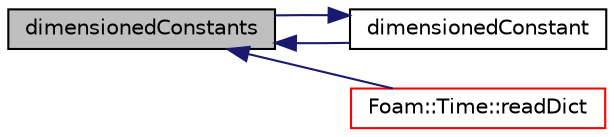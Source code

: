 digraph "dimensionedConstants"
{
  bgcolor="transparent";
  edge [fontname="Helvetica",fontsize="10",labelfontname="Helvetica",labelfontsize="10"];
  node [fontname="Helvetica",fontsize="10",shape=record];
  rankdir="LR";
  Node92600 [label="dimensionedConstants",height=0.2,width=0.4,color="black", fillcolor="grey75", style="filled", fontcolor="black"];
  Node92600 -> Node92601 [dir="back",color="midnightblue",fontsize="10",style="solid",fontname="Helvetica"];
  Node92601 [label="dimensionedConstant",height=0.2,width=0.4,color="black",URL="$a21851.html#a9fa8d98dec836c86f7ae1076e9e58e7f"];
  Node92601 -> Node92600 [dir="back",color="midnightblue",fontsize="10",style="solid",fontname="Helvetica"];
  Node92600 -> Node92602 [dir="back",color="midnightblue",fontsize="10",style="solid",fontname="Helvetica"];
  Node92602 [label="Foam::Time::readDict",height=0.2,width=0.4,color="red",URL="$a27457.html#a09f8bbb748b599cf713fa2e07ec7e0b4",tooltip="Read the control dictionary and set the write controls etc. "];
}
